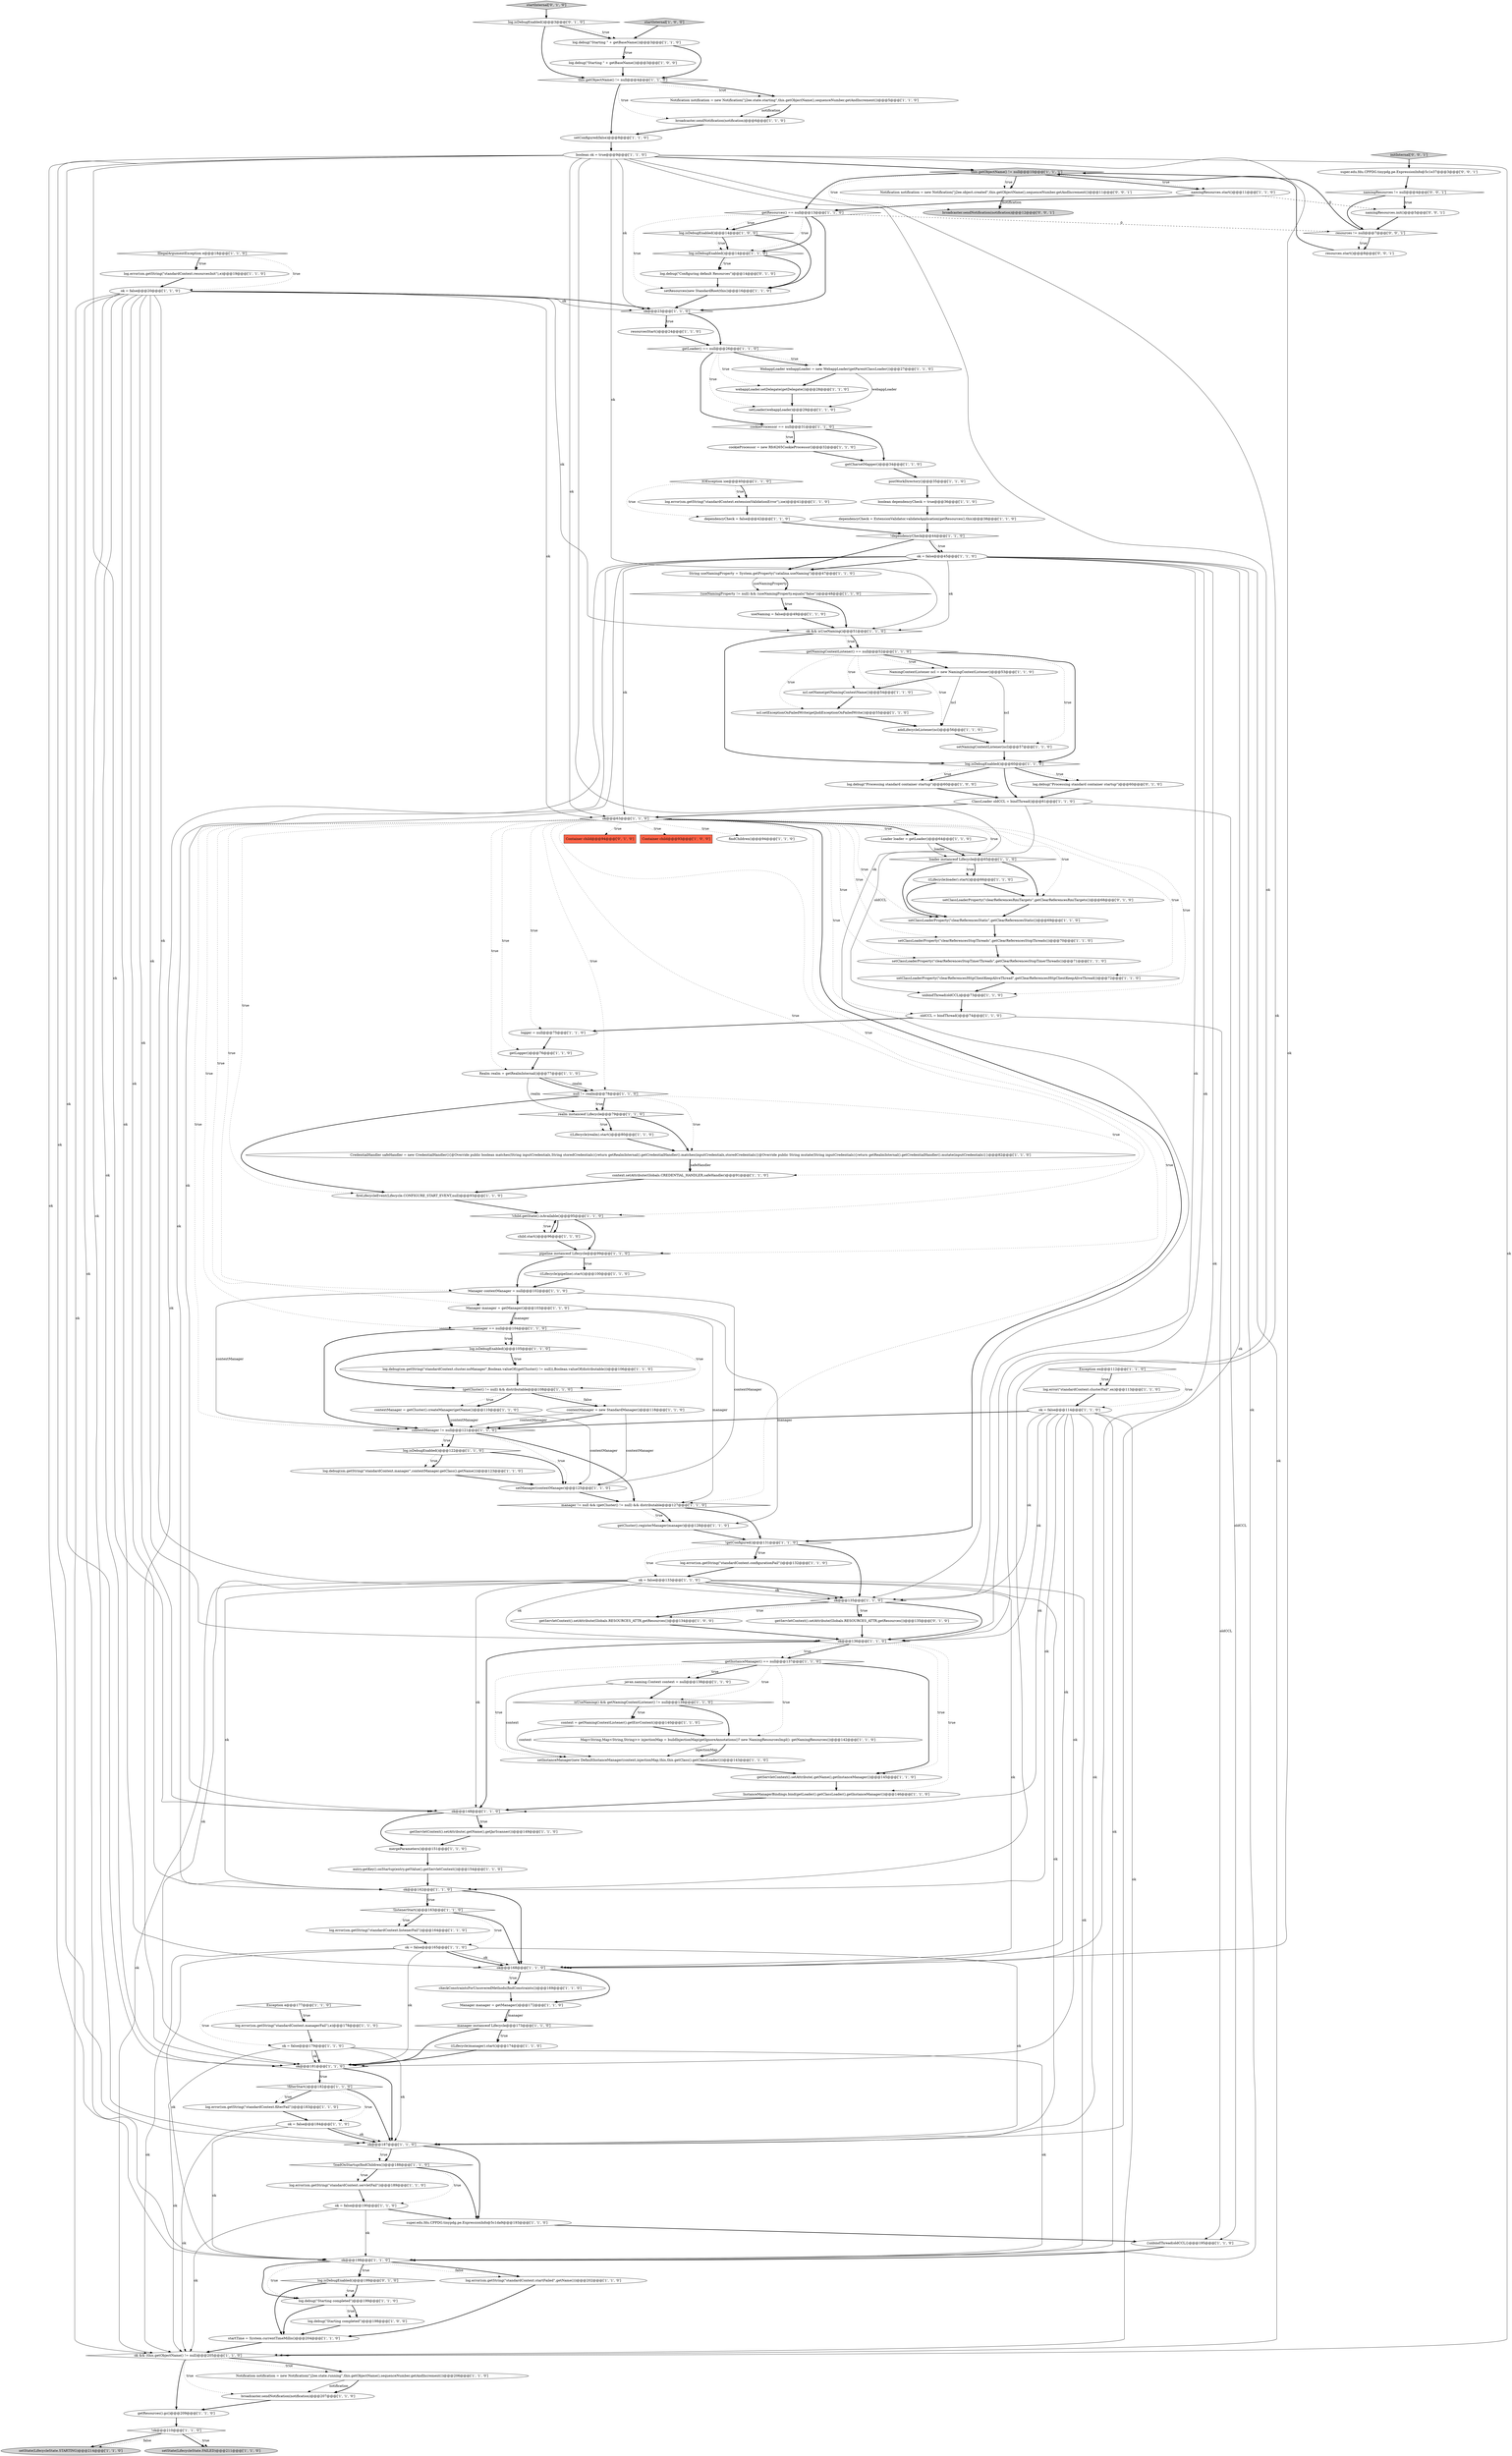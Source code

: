 digraph {
113 [style = filled, label = "loader instanceof Lifecycle@@@65@@@['1', '1', '0']", fillcolor = white, shape = diamond image = "AAA0AAABBB1BBB"];
118 [style = filled, label = "manager != null && (getCluster() != null) && distributable@@@127@@@['1', '1', '0']", fillcolor = white, shape = diamond image = "AAA0AAABBB1BBB"];
135 [style = filled, label = "log.error(sm.getString(\"standardContext.resourcesInit\"),e)@@@19@@@['1', '1', '0']", fillcolor = white, shape = ellipse image = "AAA0AAABBB1BBB"];
30 [style = filled, label = "log.error(sm.getString(\"standardContext.startFailed\",getName()))@@@202@@@['1', '1', '0']", fillcolor = white, shape = ellipse image = "AAA0AAABBB1BBB"];
62 [style = filled, label = "ok = false@@@133@@@['1', '1', '0']", fillcolor = white, shape = ellipse image = "AAA0AAABBB1BBB"];
133 [style = filled, label = "javax.naming.Context context = null@@@138@@@['1', '1', '0']", fillcolor = white, shape = ellipse image = "AAA0AAABBB1BBB"];
89 [style = filled, label = "log.isDebugEnabled()@@@105@@@['1', '1', '0']", fillcolor = white, shape = diamond image = "AAA0AAABBB1BBB"];
92 [style = filled, label = "NamingContextListener ncl = new NamingContextListener()@@@53@@@['1', '1', '0']", fillcolor = white, shape = ellipse image = "AAA0AAABBB1BBB"];
64 [style = filled, label = "Exception ex@@@112@@@['1', '1', '0']", fillcolor = white, shape = diamond image = "AAA0AAABBB1BBB"];
109 [style = filled, label = "(useNamingProperty != null) && (useNamingProperty.equals(\"false\"))@@@48@@@['1', '1', '0']", fillcolor = white, shape = diamond image = "AAA0AAABBB1BBB"];
106 [style = filled, label = "ok@@@162@@@['1', '1', '0']", fillcolor = white, shape = diamond image = "AAA0AAABBB1BBB"];
3 [style = filled, label = "log.error(sm.getString(\"standardContext.servletFail\"))@@@189@@@['1', '1', '0']", fillcolor = white, shape = ellipse image = "AAA0AAABBB1BBB"];
39 [style = filled, label = "ok@@@136@@@['1', '1', '0']", fillcolor = white, shape = diamond image = "AAA0AAABBB1BBB"];
144 [style = filled, label = "log.debug(\"Configuring default Resources\")@@@14@@@['0', '1', '0']", fillcolor = white, shape = ellipse image = "AAA0AAABBB2BBB"];
5 [style = filled, label = "child.start()@@@96@@@['1', '1', '0']", fillcolor = white, shape = ellipse image = "AAA0AAABBB1BBB"];
11 [style = filled, label = "getCluster().registerManager(manager)@@@128@@@['1', '1', '0']", fillcolor = white, shape = ellipse image = "AAA0AAABBB1BBB"];
145 [style = filled, label = "getServletContext().setAttribute(Globals.RESOURCES_ATTR,getResources())@@@135@@@['0', '1', '0']", fillcolor = white, shape = ellipse image = "AAA0AAABBB2BBB"];
121 [style = filled, label = "entry.getKey().onStartup(entry.getValue(),getServletContext())@@@154@@@['1', '1', '0']", fillcolor = white, shape = ellipse image = "AAA0AAABBB1BBB"];
138 [style = filled, label = "((Lifecycle)loader).start()@@@66@@@['1', '1', '0']", fillcolor = white, shape = ellipse image = "AAA0AAABBB1BBB"];
75 [style = filled, label = "ok = false@@@114@@@['1', '1', '0']", fillcolor = white, shape = ellipse image = "AAA0AAABBB1BBB"];
101 [style = filled, label = "logger = null@@@75@@@['1', '1', '0']", fillcolor = white, shape = ellipse image = "AAA0AAABBB1BBB"];
100 [style = filled, label = "checkConstraintsForUncoveredMethods(findConstraints())@@@169@@@['1', '1', '0']", fillcolor = white, shape = ellipse image = "AAA0AAABBB1BBB"];
35 [style = filled, label = "boolean dependencyCheck = true@@@36@@@['1', '1', '0']", fillcolor = white, shape = ellipse image = "AAA0AAABBB1BBB"];
70 [style = filled, label = "setInstanceManager(new DefaultInstanceManager(context,injectionMap,this,this.getClass().getClassLoader()))@@@143@@@['1', '1', '0']", fillcolor = white, shape = ellipse image = "AAA0AAABBB1BBB"];
107 [style = filled, label = "log.isDebugEnabled()@@@14@@@['1', '0', '0']", fillcolor = white, shape = diamond image = "AAA0AAABBB1BBB"];
4 [style = filled, label = "String useNamingProperty = System.getProperty(\"catalina.useNaming\")@@@47@@@['1', '1', '0']", fillcolor = white, shape = ellipse image = "AAA0AAABBB1BBB"];
102 [style = filled, label = "setClassLoaderProperty(\"clearReferencesStopThreads\",getClearReferencesStopThreads())@@@70@@@['1', '1', '0']", fillcolor = white, shape = ellipse image = "AAA0AAABBB1BBB"];
85 [style = filled, label = "!dependencyCheck@@@44@@@['1', '1', '0']", fillcolor = white, shape = diamond image = "AAA0AAABBB1BBB"];
17 [style = filled, label = "ok@@@135@@@['1', '1', '0']", fillcolor = white, shape = diamond image = "AAA0AAABBB1BBB"];
37 [style = filled, label = "useNaming = false@@@49@@@['1', '1', '0']", fillcolor = white, shape = ellipse image = "AAA0AAABBB1BBB"];
58 [style = filled, label = "cookieProcessor == null@@@31@@@['1', '1', '0']", fillcolor = white, shape = diamond image = "AAA0AAABBB1BBB"];
94 [style = filled, label = "log.debug(\"Starting \" + getBaseName())@@@3@@@['1', '1', '0']", fillcolor = white, shape = ellipse image = "AAA0AAABBB1BBB"];
61 [style = filled, label = "!loadOnStartup(findChildren())@@@188@@@['1', '1', '0']", fillcolor = white, shape = diamond image = "AAA0AAABBB1BBB"];
98 [style = filled, label = "getLoader() == null@@@26@@@['1', '1', '0']", fillcolor = white, shape = diamond image = "AAA0AAABBB1BBB"];
50 [style = filled, label = "fireLifecycleEvent(Lifecycle.CONFIGURE_START_EVENT,null)@@@93@@@['1', '1', '0']", fillcolor = white, shape = ellipse image = "AAA0AAABBB1BBB"];
38 [style = filled, label = "setManager(contextManager)@@@125@@@['1', '1', '0']", fillcolor = white, shape = ellipse image = "AAA0AAABBB1BBB"];
117 [style = filled, label = "log.isDebugEnabled()@@@14@@@['1', '1', '0']", fillcolor = white, shape = diamond image = "AAA0AAABBB1BBB"];
108 [style = filled, label = "Realm realm = getRealmInternal()@@@77@@@['1', '1', '0']", fillcolor = white, shape = ellipse image = "AAA0AAABBB1BBB"];
84 [style = filled, label = "getServletContext().setAttribute(.getName(),getJarScanner())@@@149@@@['1', '1', '0']", fillcolor = white, shape = ellipse image = "AAA0AAABBB1BBB"];
60 [style = filled, label = "ok = false@@@190@@@['1', '1', '0']", fillcolor = white, shape = ellipse image = "AAA0AAABBB1BBB"];
82 [style = filled, label = "log.error(sm.getString(\"standardContext.managerFail\"),e)@@@178@@@['1', '1', '0']", fillcolor = white, shape = ellipse image = "AAA0AAABBB1BBB"];
51 [style = filled, label = "Exception e@@@177@@@['1', '1', '0']", fillcolor = white, shape = diamond image = "AAA0AAABBB1BBB"];
63 [style = filled, label = "this.getObjectName() != null@@@4@@@['1', '1', '0']", fillcolor = white, shape = diamond image = "AAA0AAABBB1BBB"];
18 [style = filled, label = "ok = false@@@20@@@['1', '1', '0']", fillcolor = white, shape = ellipse image = "AAA0AAABBB1BBB"];
99 [style = filled, label = "mergeParameters()@@@151@@@['1', '1', '0']", fillcolor = white, shape = ellipse image = "AAA0AAABBB1BBB"];
43 [style = filled, label = "ok@@@198@@@['1', '1', '0']", fillcolor = white, shape = diamond image = "AAA0AAABBB1BBB"];
68 [style = filled, label = "ok@@@168@@@['1', '1', '0']", fillcolor = white, shape = diamond image = "AAA0AAABBB1BBB"];
47 [style = filled, label = "!listenerStart()@@@163@@@['1', '1', '0']", fillcolor = white, shape = diamond image = "AAA0AAABBB1BBB"];
97 [style = filled, label = "dependencyCheck = false@@@42@@@['1', '1', '0']", fillcolor = white, shape = ellipse image = "AAA0AAABBB1BBB"];
128 [style = filled, label = "WebappLoader webappLoader = new WebappLoader(getParentClassLoader())@@@27@@@['1', '1', '0']", fillcolor = white, shape = ellipse image = "AAA0AAABBB1BBB"];
19 [style = filled, label = "log.error(\"standardContext.clusterFail\",ex)@@@113@@@['1', '1', '0']", fillcolor = white, shape = ellipse image = "AAA0AAABBB1BBB"];
6 [style = filled, label = "addLifecycleListener(ncl)@@@56@@@['1', '1', '0']", fillcolor = white, shape = ellipse image = "AAA0AAABBB1BBB"];
0 [style = filled, label = "log.error(sm.getString(\"standardContext.configurationFail\"))@@@132@@@['1', '1', '0']", fillcolor = white, shape = ellipse image = "AAA0AAABBB1BBB"];
23 [style = filled, label = "!child.getState().isAvailable()@@@95@@@['1', '1', '0']", fillcolor = white, shape = diamond image = "AAA0AAABBB1BBB"];
28 [style = filled, label = "Manager manager = getManager()@@@103@@@['1', '1', '0']", fillcolor = white, shape = ellipse image = "AAA0AAABBB1BBB"];
65 [style = filled, label = "InstanceManagerBindings.bind(getLoader().getClassLoader(),getInstanceManager())@@@146@@@['1', '1', '0']", fillcolor = white, shape = ellipse image = "AAA0AAABBB1BBB"];
77 [style = filled, label = "log.debug(sm.getString(\"standardContext.cluster.noManager\",Boolean.valueOf((getCluster() != null)),Boolean.valueOf(distributable)))@@@106@@@['1', '1', '0']", fillcolor = white, shape = ellipse image = "AAA0AAABBB1BBB"];
83 [style = filled, label = "contextManager != null@@@121@@@['1', '1', '0']", fillcolor = white, shape = diamond image = "AAA0AAABBB1BBB"];
71 [style = filled, label = "namingResources.start()@@@11@@@['1', '1', '0']", fillcolor = white, shape = ellipse image = "AAA0AAABBB1BBB"];
73 [style = filled, label = "getServletContext().setAttribute(.getName(),getInstanceManager())@@@145@@@['1', '1', '0']", fillcolor = white, shape = ellipse image = "AAA0AAABBB1BBB"];
134 [style = filled, label = "setState(LifecycleState.STARTING)@@@214@@@['1', '1', '0']", fillcolor = lightgray, shape = ellipse image = "AAA0AAABBB1BBB"];
26 [style = filled, label = "log.isDebugEnabled()@@@122@@@['1', '1', '0']", fillcolor = white, shape = diamond image = "AAA0AAABBB1BBB"];
141 [style = filled, label = "setClassLoaderProperty(\"clearReferencesRmiTargets\",getClearReferencesRmiTargets())@@@68@@@['0', '1', '0']", fillcolor = white, shape = ellipse image = "AAA1AAABBB2BBB"];
90 [style = filled, label = "unbindThread(oldCCL)@@@73@@@['1', '1', '0']", fillcolor = white, shape = ellipse image = "AAA0AAABBB1BBB"];
129 [style = filled, label = "!getConfigured()@@@131@@@['1', '1', '0']", fillcolor = white, shape = diamond image = "AAA0AAABBB1BBB"];
59 [style = filled, label = "setClassLoaderProperty(\"clearReferencesStatic\",getClearReferencesStatic())@@@69@@@['1', '1', '0']", fillcolor = white, shape = ellipse image = "AAA0AAABBB1BBB"];
80 [style = filled, label = "null != realm@@@78@@@['1', '1', '0']", fillcolor = white, shape = diamond image = "AAA0AAABBB1BBB"];
34 [style = filled, label = "ok@@@181@@@['1', '1', '0']", fillcolor = white, shape = diamond image = "AAA0AAABBB1BBB"];
9 [style = filled, label = "log.debug(\"Starting completed\")@@@198@@@['1', '0', '0']", fillcolor = white, shape = ellipse image = "AAA0AAABBB1BBB"];
67 [style = filled, label = "IllegalArgumentException e@@@18@@@['1', '1', '0']", fillcolor = white, shape = diamond image = "AAA0AAABBB1BBB"];
22 [style = filled, label = "dependencyCheck = ExtensionValidator.validateApplication(getResources(),this)@@@38@@@['1', '1', '0']", fillcolor = white, shape = ellipse image = "AAA0AAABBB1BBB"];
140 [style = filled, label = "ok && (this.getObjectName() != null)@@@205@@@['1', '1', '0']", fillcolor = white, shape = diamond image = "AAA0AAABBB1BBB"];
78 [style = filled, label = "setState(LifecycleState.FAILED)@@@211@@@['1', '1', '0']", fillcolor = lightgray, shape = ellipse image = "AAA0AAABBB1BBB"];
104 [style = filled, label = "pipeline instanceof Lifecycle@@@99@@@['1', '1', '0']", fillcolor = white, shape = diamond image = "AAA0AAABBB1BBB"];
143 [style = filled, label = "Container child@@@94@@@['0', '1', '0']", fillcolor = tomato, shape = box image = "AAA0AAABBB2BBB"];
53 [style = filled, label = "context = getNamingContextListener().getEnvContext()@@@140@@@['1', '1', '0']", fillcolor = white, shape = ellipse image = "AAA0AAABBB1BBB"];
21 [style = filled, label = "oldCCL = bindThread()@@@74@@@['1', '1', '0']", fillcolor = white, shape = ellipse image = "AAA0AAABBB1BBB"];
31 [style = filled, label = "((Lifecycle)manager).start()@@@174@@@['1', '1', '0']", fillcolor = white, shape = ellipse image = "AAA0AAABBB1BBB"];
55 [style = filled, label = "log.debug(\"Starting completed\")@@@199@@@['1', '1', '0']", fillcolor = white, shape = ellipse image = "AAA0AAABBB1BBB"];
123 [style = filled, label = "ok && isUseNaming()@@@51@@@['1', '1', '0']", fillcolor = white, shape = diamond image = "AAA0AAABBB1BBB"];
56 [style = filled, label = "log.error(sm.getString(\"standardContext.extensionValidationError\"),ioe)@@@41@@@['1', '1', '0']", fillcolor = white, shape = ellipse image = "AAA0AAABBB1BBB"];
79 [style = filled, label = "postWorkDirectory()@@@35@@@['1', '1', '0']", fillcolor = white, shape = ellipse image = "AAA0AAABBB1BBB"];
52 [style = filled, label = "!ok@@@210@@@['1', '1', '0']", fillcolor = white, shape = diamond image = "AAA0AAABBB1BBB"];
12 [style = filled, label = "Loader loader = getLoader()@@@64@@@['1', '1', '0']", fillcolor = white, shape = ellipse image = "AAA0AAABBB1BBB"];
36 [style = filled, label = "!filterStart()@@@182@@@['1', '1', '0']", fillcolor = white, shape = diamond image = "AAA0AAABBB1BBB"];
69 [style = filled, label = "Container child@@@93@@@['1', '0', '0']", fillcolor = tomato, shape = box image = "AAA0AAABBB1BBB"];
116 [style = filled, label = "ClassLoader oldCCL = bindThread()@@@61@@@['1', '1', '0']", fillcolor = white, shape = ellipse image = "AAA0AAABBB1BBB"];
152 [style = filled, label = "resources.start()@@@8@@@['0', '0', '1']", fillcolor = white, shape = ellipse image = "AAA0AAABBB3BBB"];
105 [style = filled, label = "contextManager = new StandardManager()@@@118@@@['1', '1', '0']", fillcolor = white, shape = ellipse image = "AAA0AAABBB1BBB"];
25 [style = filled, label = "setClassLoaderProperty(\"clearReferencesHttpClientKeepAliveThread\",getClearReferencesHttpClientKeepAliveThread())@@@72@@@['1', '1', '0']", fillcolor = white, shape = ellipse image = "AAA0AAABBB1BBB"];
74 [style = filled, label = "ok@@@23@@@['1', '1', '0']", fillcolor = white, shape = diamond image = "AAA0AAABBB1BBB"];
112 [style = filled, label = "findChildren()@@@94@@@['1', '1', '0']", fillcolor = white, shape = ellipse image = "AAA0AAABBB1BBB"];
24 [style = filled, label = "getCharsetMapper()@@@34@@@['1', '1', '0']", fillcolor = white, shape = ellipse image = "AAA0AAABBB1BBB"];
13 [style = filled, label = "((Lifecycle)realm).start()@@@80@@@['1', '1', '0']", fillcolor = white, shape = ellipse image = "AAA0AAABBB1BBB"];
136 [style = filled, label = "((Lifecycle)pipeline).start()@@@100@@@['1', '1', '0']", fillcolor = white, shape = ellipse image = "AAA0AAABBB1BBB"];
32 [style = filled, label = "ncl.setExceptionOnFailedWrite(getJndiExceptionOnFailedWrite())@@@55@@@['1', '1', '0']", fillcolor = white, shape = ellipse image = "AAA0AAABBB1BBB"];
10 [style = filled, label = "manager == null@@@104@@@['1', '1', '0']", fillcolor = white, shape = diamond image = "AAA0AAABBB1BBB"];
96 [style = filled, label = "setClassLoaderProperty(\"clearReferencesStopTimerThreads\",getClearReferencesStopTimerThreads())@@@71@@@['1', '1', '0']", fillcolor = white, shape = ellipse image = "AAA0AAABBB1BBB"];
132 [style = filled, label = "setLoader(webappLoader)@@@29@@@['1', '1', '0']", fillcolor = white, shape = ellipse image = "AAA0AAABBB1BBB"];
131 [style = filled, label = "log.error(sm.getString(\"standardContext.listenerFail\"))@@@164@@@['1', '1', '0']", fillcolor = white, shape = ellipse image = "AAA0AAABBB1BBB"];
87 [style = filled, label = "ok = false@@@45@@@['1', '1', '0']", fillcolor = white, shape = ellipse image = "AAA0AAABBB1BBB"];
7 [style = filled, label = "realm instanceof Lifecycle@@@79@@@['1', '1', '0']", fillcolor = white, shape = diamond image = "AAA0AAABBB1BBB"];
149 [style = filled, label = "resources != null@@@7@@@['0', '0', '1']", fillcolor = white, shape = diamond image = "AAA0AAABBB3BBB"];
148 [style = filled, label = "startInternal['0', '1', '0']", fillcolor = lightgray, shape = diamond image = "AAA0AAABBB2BBB"];
57 [style = filled, label = "startInternal['1', '0', '0']", fillcolor = lightgray, shape = diamond image = "AAA0AAABBB1BBB"];
122 [style = filled, label = "getResources() == null@@@13@@@['1', '1', '0']", fillcolor = white, shape = diamond image = "AAA0AAABBB1BBB"];
45 [style = filled, label = "Manager contextManager = null@@@102@@@['1', '1', '0']", fillcolor = white, shape = ellipse image = "AAA0AAABBB1BBB"];
150 [style = filled, label = "super.edu.fdu.CPPDG.tinypdg.pe.ExpressionInfo@5c1e37@@@3@@@['0', '0', '1']", fillcolor = white, shape = ellipse image = "AAA0AAABBB3BBB"];
33 [style = filled, label = "log.debug(\"Starting \" + getBaseName())@@@3@@@['1', '0', '0']", fillcolor = white, shape = ellipse image = "AAA0AAABBB1BBB"];
76 [style = filled, label = "{unbindThread(oldCCL)}@@@195@@@['1', '1', '0']", fillcolor = white, shape = ellipse image = "AAA0AAABBB1BBB"];
91 [style = filled, label = "log.error(sm.getString(\"standardContext.filterFail\"))@@@183@@@['1', '1', '0']", fillcolor = white, shape = ellipse image = "AAA0AAABBB1BBB"];
156 [style = filled, label = "namingResources != null@@@4@@@['0', '0', '1']", fillcolor = white, shape = diamond image = "AAA0AAABBB3BBB"];
119 [style = filled, label = "CredentialHandler safeHandler = new CredentialHandler(){@Override public boolean matches(String inputCredentials,String storedCredentials){return getRealmInternal().getCredentialHandler().matches(inputCredentials,storedCredentials)}@Override public String mutate(String inputCredentials){return getRealmInternal().getCredentialHandler().mutate(inputCredentials)}}@@@82@@@['1', '1', '0']", fillcolor = white, shape = ellipse image = "AAA0AAABBB1BBB"];
81 [style = filled, label = "ok = false@@@184@@@['1', '1', '0']", fillcolor = white, shape = ellipse image = "AAA0AAABBB1BBB"];
46 [style = filled, label = "webappLoader.setDelegate(getDelegate())@@@28@@@['1', '1', '0']", fillcolor = white, shape = ellipse image = "AAA0AAABBB1BBB"];
114 [style = filled, label = "ncl.setName(getNamingContextName())@@@54@@@['1', '1', '0']", fillcolor = white, shape = ellipse image = "AAA0AAABBB1BBB"];
14 [style = filled, label = "boolean ok = true@@@9@@@['1', '1', '0']", fillcolor = white, shape = ellipse image = "AAA0AAABBB1BBB"];
120 [style = filled, label = "startTime = System.currentTimeMillis()@@@204@@@['1', '1', '0']", fillcolor = white, shape = ellipse image = "AAA0AAABBB1BBB"];
137 [style = filled, label = "super.edu.fdu.CPPDG.tinypdg.pe.ExpressionInfo@5c1da9@@@193@@@['1', '1', '0']", fillcolor = white, shape = ellipse image = "AAA0AAABBB1BBB"];
54 [style = filled, label = "setNamingContextListener(ncl)@@@57@@@['1', '1', '0']", fillcolor = white, shape = ellipse image = "AAA0AAABBB1BBB"];
1 [style = filled, label = "broadcaster.sendNotification(notification)@@@6@@@['1', '1', '0']", fillcolor = white, shape = ellipse image = "AAA0AAABBB1BBB"];
41 [style = filled, label = "IOException ioe@@@40@@@['1', '1', '0']", fillcolor = white, shape = diamond image = "AAA0AAABBB1BBB"];
155 [style = filled, label = "namingResources.init()@@@5@@@['0', '0', '1']", fillcolor = white, shape = ellipse image = "AAA0AAABBB3BBB"];
154 [style = filled, label = "initInternal['0', '0', '1']", fillcolor = lightgray, shape = diamond image = "AAA0AAABBB3BBB"];
20 [style = filled, label = "setConfigured(false)@@@8@@@['1', '1', '0']", fillcolor = white, shape = ellipse image = "AAA0AAABBB1BBB"];
15 [style = filled, label = "cookieProcessor = new Rfc6265CookieProcessor()@@@32@@@['1', '1', '0']", fillcolor = white, shape = ellipse image = "AAA0AAABBB1BBB"];
49 [style = filled, label = "getInstanceManager() == null@@@137@@@['1', '1', '0']", fillcolor = white, shape = diamond image = "AAA0AAABBB1BBB"];
66 [style = filled, label = "broadcaster.sendNotification(notification)@@@207@@@['1', '1', '0']", fillcolor = white, shape = ellipse image = "AAA0AAABBB1BBB"];
29 [style = filled, label = "(getCluster() != null) && distributable@@@108@@@['1', '1', '0']", fillcolor = white, shape = diamond image = "AAA0AAABBB1BBB"];
16 [style = filled, label = "getNamingContextListener() == null@@@52@@@['1', '1', '0']", fillcolor = white, shape = diamond image = "AAA0AAABBB1BBB"];
125 [style = filled, label = "ok = false@@@165@@@['1', '1', '0']", fillcolor = white, shape = ellipse image = "AAA0AAABBB1BBB"];
40 [style = filled, label = "getResources().gc()@@@209@@@['1', '1', '0']", fillcolor = white, shape = ellipse image = "AAA0AAABBB1BBB"];
146 [style = filled, label = "log.debug(\"Processing standard container startup\")@@@60@@@['0', '1', '0']", fillcolor = white, shape = ellipse image = "AAA0AAABBB2BBB"];
126 [style = filled, label = "ok@@@148@@@['1', '1', '0']", fillcolor = white, shape = diamond image = "AAA0AAABBB1BBB"];
142 [style = filled, label = "log.isDebugEnabled()@@@199@@@['0', '1', '0']", fillcolor = white, shape = diamond image = "AAA0AAABBB2BBB"];
153 [style = filled, label = "Notification notification = new Notification(\"j2ee.object.created\",this.getObjectName(),sequenceNumber.getAndIncrement())@@@11@@@['0', '0', '1']", fillcolor = white, shape = ellipse image = "AAA0AAABBB3BBB"];
124 [style = filled, label = "setResources(new StandardRoot(this))@@@16@@@['1', '1', '0']", fillcolor = white, shape = ellipse image = "AAA0AAABBB1BBB"];
48 [style = filled, label = "getLogger()@@@76@@@['1', '1', '0']", fillcolor = white, shape = ellipse image = "AAA0AAABBB1BBB"];
72 [style = filled, label = "ok@@@187@@@['1', '1', '0']", fillcolor = white, shape = diamond image = "AAA0AAABBB1BBB"];
95 [style = filled, label = "log.debug(\"Processing standard container startup\")@@@60@@@['1', '0', '0']", fillcolor = white, shape = ellipse image = "AAA0AAABBB1BBB"];
88 [style = filled, label = "Manager manager = getManager()@@@172@@@['1', '1', '0']", fillcolor = white, shape = ellipse image = "AAA0AAABBB1BBB"];
139 [style = filled, label = "Map<String,Map<String,String>> injectionMap = buildInjectionMap(getIgnoreAnnotations()? new NamingResourcesImpl(): getNamingResources())@@@142@@@['1', '1', '0']", fillcolor = white, shape = ellipse image = "AAA0AAABBB1BBB"];
103 [style = filled, label = "ok = false@@@179@@@['1', '1', '0']", fillcolor = white, shape = ellipse image = "AAA0AAABBB1BBB"];
127 [style = filled, label = "Notification notification = new Notification(\"j2ee.state.running\",this.getObjectName(),sequenceNumber.getAndIncrement())@@@206@@@['1', '1', '0']", fillcolor = white, shape = ellipse image = "AAA0AAABBB1BBB"];
2 [style = filled, label = "this.getObjectName() != null@@@10@@@['1', '1', '1']", fillcolor = lightgray, shape = diamond image = "AAA0AAABBB1BBB"];
27 [style = filled, label = "Notification notification = new Notification(\"j2ee.state.starting\",this.getObjectName(),sequenceNumber.getAndIncrement())@@@5@@@['1', '1', '0']", fillcolor = white, shape = ellipse image = "AAA0AAABBB1BBB"];
44 [style = filled, label = "resourcesStart()@@@24@@@['1', '1', '0']", fillcolor = white, shape = ellipse image = "AAA0AAABBB1BBB"];
110 [style = filled, label = "log.isDebugEnabled()@@@60@@@['1', '1', '0']", fillcolor = white, shape = diamond image = "AAA0AAABBB1BBB"];
86 [style = filled, label = "log.debug(sm.getString(\"standardContext.manager\",contextManager.getClass().getName()))@@@123@@@['1', '1', '0']", fillcolor = white, shape = ellipse image = "AAA0AAABBB1BBB"];
115 [style = filled, label = "manager instanceof Lifecycle@@@173@@@['1', '1', '0']", fillcolor = white, shape = diamond image = "AAA0AAABBB1BBB"];
111 [style = filled, label = "context.setAttribute(Globals.CREDENTIAL_HANDLER,safeHandler)@@@91@@@['1', '1', '0']", fillcolor = white, shape = ellipse image = "AAA0AAABBB1BBB"];
147 [style = filled, label = "log.isDebugEnabled()@@@3@@@['0', '1', '0']", fillcolor = white, shape = diamond image = "AAA0AAABBB2BBB"];
151 [style = filled, label = "broadcaster.sendNotification(notification)@@@12@@@['0', '0', '1']", fillcolor = lightgray, shape = ellipse image = "AAA0AAABBB3BBB"];
42 [style = filled, label = "contextManager = getCluster().createManager(getName())@@@110@@@['1', '1', '0']", fillcolor = white, shape = ellipse image = "AAA0AAABBB1BBB"];
93 [style = filled, label = "ok@@@63@@@['1', '1', '0']", fillcolor = white, shape = diamond image = "AAA0AAABBB1BBB"];
130 [style = filled, label = "isUseNaming() && getNamingContextListener() != null@@@139@@@['1', '1', '0']", fillcolor = white, shape = diamond image = "AAA0AAABBB1BBB"];
8 [style = filled, label = "getServletContext().setAttribute(Globals.RESOURCES_ATTR,getResources())@@@134@@@['1', '0', '0']", fillcolor = white, shape = ellipse image = "AAA0AAABBB1BBB"];
18->74 [style = bold, label=""];
36->72 [style = bold, label=""];
93->118 [style = dotted, label="true"];
141->59 [style = bold, label=""];
42->83 [style = solid, label="contextManager"];
29->105 [style = bold, label=""];
103->34 [style = solid, label="ok"];
54->110 [style = bold, label=""];
93->80 [style = dotted, label="true"];
63->1 [style = dotted, label="true"];
93->50 [style = dotted, label="true"];
93->101 [style = dotted, label="true"];
57->94 [style = bold, label=""];
86->38 [style = bold, label=""];
140->66 [style = dotted, label="true"];
104->136 [style = bold, label=""];
65->126 [style = bold, label=""];
113->141 [style = bold, label=""];
58->24 [style = bold, label=""];
51->82 [style = bold, label=""];
138->59 [style = bold, label=""];
83->26 [style = dotted, label="true"];
87->123 [style = solid, label="ok"];
49->130 [style = dotted, label="true"];
53->70 [style = solid, label="context"];
93->129 [style = bold, label=""];
138->141 [style = bold, label=""];
62->68 [style = solid, label="ok"];
98->128 [style = dotted, label="true"];
40->52 [style = bold, label=""];
43->142 [style = bold, label=""];
130->53 [style = dotted, label="true"];
10->83 [style = bold, label=""];
72->137 [style = bold, label=""];
83->118 [style = bold, label=""];
60->140 [style = solid, label="ok"];
91->81 [style = bold, label=""];
4->109 [style = solid, label="useNamingProperty"];
39->126 [style = bold, label=""];
21->101 [style = bold, label=""];
23->5 [style = bold, label=""];
87->93 [style = solid, label="ok"];
62->72 [style = solid, label="ok"];
93->96 [style = dotted, label="true"];
29->42 [style = dotted, label="true"];
110->95 [style = bold, label=""];
26->86 [style = dotted, label="true"];
80->111 [style = dotted, label="true"];
122->117 [style = dotted, label="true"];
153->151 [style = solid, label="notification"];
87->68 [style = solid, label="ok"];
64->19 [style = dotted, label="true"];
156->155 [style = bold, label=""];
39->49 [style = bold, label=""];
93->12 [style = dotted, label="true"];
45->83 [style = solid, label="contextManager"];
93->21 [style = dotted, label="true"];
125->34 [style = solid, label="ok"];
102->96 [style = bold, label=""];
18->17 [style = solid, label="ok"];
105->38 [style = solid, label="contextManager"];
109->37 [style = dotted, label="true"];
116->76 [style = solid, label="oldCCL"];
41->97 [style = dotted, label="true"];
15->24 [style = bold, label=""];
103->140 [style = solid, label="ok"];
14->68 [style = solid, label="ok"];
7->119 [style = bold, label=""];
43->30 [style = dotted, label="false"];
17->8 [style = dotted, label="true"];
131->125 [style = bold, label=""];
87->4 [style = bold, label=""];
14->2 [style = bold, label=""];
122->74 [style = bold, label=""];
62->106 [style = solid, label="ok"];
147->94 [style = bold, label=""];
34->36 [style = dotted, label="true"];
16->92 [style = dotted, label="true"];
59->102 [style = bold, label=""];
71->122 [style = bold, label=""];
122->117 [style = bold, label=""];
115->31 [style = dotted, label="true"];
93->143 [style = dotted, label="true"];
44->98 [style = bold, label=""];
43->55 [style = bold, label=""];
123->16 [style = dotted, label="true"];
14->126 [style = solid, label="ok"];
67->135 [style = dotted, label="true"];
39->73 [style = dotted, label="true"];
16->92 [style = bold, label=""];
14->43 [style = solid, label="ok"];
2->153 [style = bold, label=""];
92->54 [style = solid, label="ncl"];
93->59 [style = dotted, label="true"];
12->113 [style = bold, label=""];
120->140 [style = bold, label=""];
109->123 [style = bold, label=""];
27->1 [style = solid, label="notification"];
55->120 [style = bold, label=""];
115->34 [style = bold, label=""];
1->20 [style = bold, label=""];
135->18 [style = bold, label=""];
20->14 [style = bold, label=""];
13->119 [style = bold, label=""];
47->131 [style = bold, label=""];
39->65 [style = dotted, label="true"];
18->126 [style = solid, label="ok"];
127->66 [style = solid, label="notification"];
101->48 [style = bold, label=""];
82->103 [style = bold, label=""];
18->140 [style = solid, label="ok"];
74->44 [style = dotted, label="true"];
110->116 [style = bold, label=""];
39->49 [style = dotted, label="true"];
17->8 [style = bold, label=""];
140->127 [style = dotted, label="true"];
146->116 [style = bold, label=""];
110->146 [style = dotted, label="true"];
106->47 [style = dotted, label="true"];
29->105 [style = dotted, label="false"];
68->100 [style = bold, label=""];
14->140 [style = solid, label="ok"];
100->88 [style = bold, label=""];
31->34 [style = bold, label=""];
62->43 [style = solid, label="ok"];
2->153 [style = dotted, label="true"];
125->68 [style = solid, label="ok"];
66->40 [style = bold, label=""];
104->136 [style = dotted, label="true"];
81->72 [style = solid, label="ok"];
79->35 [style = bold, label=""];
85->87 [style = dotted, label="true"];
152->2 [style = bold, label=""];
18->93 [style = solid, label="ok"];
106->47 [style = bold, label=""];
18->123 [style = solid, label="ok"];
18->34 [style = solid, label="ok"];
92->6 [style = solid, label="ncl"];
144->124 [style = bold, label=""];
0->62 [style = bold, label=""];
68->100 [style = dotted, label="true"];
61->137 [style = bold, label=""];
103->34 [style = bold, label=""];
55->9 [style = dotted, label="true"];
119->111 [style = bold, label=""];
26->86 [style = bold, label=""];
17->145 [style = bold, label=""];
28->10 [style = bold, label=""];
94->33 [style = dotted, label="true"];
123->110 [style = bold, label=""];
103->43 [style = solid, label="ok"];
147->63 [style = bold, label=""];
126->84 [style = bold, label=""];
122->124 [style = dotted, label="true"];
63->20 [style = bold, label=""];
63->27 [style = dotted, label="true"];
60->43 [style = solid, label="ok"];
85->4 [style = bold, label=""];
92->114 [style = bold, label=""];
81->43 [style = solid, label="ok"];
80->7 [style = dotted, label="true"];
93->104 [style = dotted, label="true"];
32->6 [style = bold, label=""];
129->17 [style = bold, label=""];
50->23 [style = bold, label=""];
116->90 [style = solid, label="oldCCL"];
62->17 [style = solid, label="ok"];
49->133 [style = bold, label=""];
75->140 [style = solid, label="ok"];
149->152 [style = dotted, label="true"];
110->146 [style = bold, label=""];
87->17 [style = solid, label="ok"];
110->95 [style = dotted, label="true"];
16->110 [style = bold, label=""];
58->15 [style = bold, label=""];
118->11 [style = dotted, label="true"];
85->87 [style = bold, label=""];
64->19 [style = bold, label=""];
133->70 [style = solid, label="context"];
70->73 [style = bold, label=""];
34->72 [style = bold, label=""];
10->29 [style = dotted, label="true"];
10->89 [style = dotted, label="true"];
21->76 [style = solid, label="oldCCL"];
107->117 [style = dotted, label="true"];
93->28 [style = dotted, label="true"];
27->1 [style = bold, label=""];
87->34 [style = solid, label="ok"];
68->88 [style = bold, label=""];
47->125 [style = dotted, label="true"];
108->7 [style = solid, label="realm"];
52->78 [style = bold, label=""];
67->18 [style = dotted, label="true"];
140->127 [style = bold, label=""];
16->114 [style = dotted, label="true"];
124->74 [style = bold, label=""];
80->7 [style = bold, label=""];
74->98 [style = bold, label=""];
113->138 [style = bold, label=""];
18->72 [style = solid, label="ok"];
48->108 [style = bold, label=""];
42->83 [style = bold, label=""];
26->38 [style = bold, label=""];
62->17 [style = bold, label=""];
11->129 [style = bold, label=""];
123->16 [style = bold, label=""];
24->79 [style = bold, label=""];
104->45 [style = bold, label=""];
60->137 [style = bold, label=""];
18->39 [style = solid, label="ok"];
93->25 [style = dotted, label="true"];
42->38 [style = solid, label="contextManager"];
16->6 [style = dotted, label="true"];
126->84 [style = dotted, label="true"];
7->13 [style = bold, label=""];
18->106 [style = solid, label="ok"];
128->132 [style = solid, label="webappLoader"];
17->39 [style = bold, label=""];
72->61 [style = bold, label=""];
35->22 [style = bold, label=""];
155->149 [style = bold, label=""];
98->46 [style = dotted, label="true"];
14->106 [style = solid, label="ok"];
23->104 [style = bold, label=""];
75->34 [style = solid, label="ok"];
154->150 [style = bold, label=""];
22->85 [style = bold, label=""];
55->9 [style = bold, label=""];
3->60 [style = bold, label=""];
36->81 [style = dotted, label="true"];
72->61 [style = dotted, label="true"];
47->131 [style = dotted, label="true"];
17->145 [style = dotted, label="true"];
12->113 [style = solid, label="loader"];
118->129 [style = bold, label=""];
96->25 [style = bold, label=""];
107->124 [style = bold, label=""];
16->32 [style = dotted, label="true"];
109->37 [style = bold, label=""];
89->77 [style = dotted, label="true"];
142->55 [style = bold, label=""];
76->43 [style = bold, label=""];
52->134 [style = bold, label=""];
93->23 [style = dotted, label="true"];
61->60 [style = dotted, label="true"];
30->120 [style = bold, label=""];
118->11 [style = bold, label=""];
62->126 [style = solid, label="ok"];
149->152 [style = bold, label=""];
34->36 [style = bold, label=""];
132->58 [style = bold, label=""];
127->66 [style = bold, label=""];
71->155 [style = dashed, label="0"];
75->106 [style = solid, label="ok"];
64->75 [style = dotted, label="true"];
52->78 [style = dotted, label="true"];
62->34 [style = solid, label="ok"];
62->140 [style = solid, label="ok"];
148->147 [style = bold, label=""];
89->77 [style = bold, label=""];
98->132 [style = dotted, label="true"];
81->72 [style = bold, label=""];
87->72 [style = solid, label="ok"];
73->65 [style = bold, label=""];
156->155 [style = dotted, label="true"];
18->43 [style = solid, label="ok"];
43->30 [style = bold, label=""];
117->144 [style = dotted, label="true"];
43->142 [style = dotted, label="true"];
94->33 [style = bold, label=""];
74->44 [style = bold, label=""];
61->3 [style = bold, label=""];
117->144 [style = bold, label=""];
113->59 [style = bold, label=""];
98->128 [style = bold, label=""];
29->42 [style = bold, label=""];
93->102 [style = dotted, label="true"];
75->72 [style = solid, label="ok"];
49->139 [style = dotted, label="true"];
49->70 [style = dotted, label="true"];
115->31 [style = bold, label=""];
75->68 [style = solid, label="ok"];
14->74 [style = solid, label="ok"];
75->83 [style = bold, label=""];
147->94 [style = dotted, label="true"];
153->151 [style = bold, label=""];
28->11 [style = solid, label="manager"];
14->123 [style = solid, label="ok"];
93->112 [style = dotted, label="true"];
63->27 [style = bold, label=""];
61->3 [style = dotted, label="true"];
14->39 [style = solid, label="ok"];
149->2 [style = bold, label=""];
93->69 [style = dotted, label="true"];
108->80 [style = solid, label="realm"];
108->80 [style = bold, label=""];
142->120 [style = bold, label=""];
88->115 [style = bold, label=""];
142->55 [style = dotted, label="true"];
83->38 [style = dotted, label="true"];
67->135 [style = bold, label=""];
87->39 [style = solid, label="ok"];
150->156 [style = bold, label=""];
14->72 [style = solid, label="ok"];
77->29 [style = bold, label=""];
41->56 [style = dotted, label="true"];
33->63 [style = bold, label=""];
14->17 [style = solid, label="ok"];
75->39 [style = solid, label="ok"];
114->32 [style = bold, label=""];
46->132 [style = bold, label=""];
145->39 [style = bold, label=""];
93->45 [style = dotted, label="true"];
129->62 [style = dotted, label="true"];
8->39 [style = bold, label=""];
125->140 [style = solid, label="ok"];
122->107 [style = bold, label=""];
2->71 [style = bold, label=""];
75->17 [style = solid, label="ok"];
88->115 [style = solid, label="manager"];
90->21 [style = bold, label=""];
25->90 [style = bold, label=""];
94->63 [style = bold, label=""];
9->120 [style = bold, label=""];
47->68 [style = bold, label=""];
52->134 [style = dotted, label="false"];
16->54 [style = dotted, label="true"];
28->10 [style = solid, label="manager"];
14->34 [style = solid, label="ok"];
105->83 [style = bold, label=""];
117->124 [style = bold, label=""];
75->43 [style = solid, label="ok"];
122->107 [style = dotted, label="true"];
80->50 [style = bold, label=""];
18->74 [style = solid, label="ok"];
7->13 [style = dotted, label="true"];
121->106 [style = bold, label=""];
93->10 [style = dotted, label="true"];
156->149 [style = bold, label=""];
45->28 [style = bold, label=""];
28->118 [style = solid, label="manager"];
19->75 [style = bold, label=""];
107->117 [style = bold, label=""];
75->126 [style = solid, label="ok"];
129->0 [style = bold, label=""];
6->54 [style = bold, label=""];
43->55 [style = dotted, label="true"];
49->73 [style = bold, label=""];
51->103 [style = dotted, label="true"];
93->141 [style = dotted, label="true"];
10->89 [style = bold, label=""];
18->68 [style = solid, label="ok"];
2->122 [style = bold, label=""];
133->130 [style = bold, label=""];
93->108 [style = dotted, label="true"];
137->76 [style = bold, label=""];
105->83 [style = solid, label="contextManager"];
129->0 [style = dotted, label="true"];
103->72 [style = solid, label="ok"];
95->116 [style = bold, label=""];
84->99 [style = bold, label=""];
37->123 [style = bold, label=""];
125->43 [style = solid, label="ok"];
119->111 [style = solid, label="safeHandler"];
62->39 [style = solid, label="ok"];
38->118 [style = bold, label=""];
23->5 [style = dotted, label="true"];
81->140 [style = solid, label="ok"];
87->126 [style = solid, label="ok"];
136->45 [style = bold, label=""];
45->38 [style = solid, label="contextManager"];
93->90 [style = dotted, label="true"];
139->70 [style = solid, label="injectionMap"];
2->71 [style = dotted, label="true"];
130->139 [style = bold, label=""];
128->46 [style = bold, label=""];
139->70 [style = bold, label=""];
122->149 [style = dashed, label="0"];
58->15 [style = dotted, label="true"];
113->138 [style = dotted, label="true"];
98->58 [style = bold, label=""];
36->91 [style = bold, label=""];
83->26 [style = bold, label=""];
56->97 [style = bold, label=""];
87->43 [style = solid, label="ok"];
116->93 [style = bold, label=""];
125->72 [style = solid, label="ok"];
2->151 [style = dotted, label="true"];
126->99 [style = bold, label=""];
36->91 [style = dotted, label="true"];
106->68 [style = bold, label=""];
130->53 [style = bold, label=""];
111->50 [style = bold, label=""];
140->40 [style = bold, label=""];
41->56 [style = bold, label=""];
87->140 [style = solid, label="ok"];
49->133 [style = dotted, label="true"];
125->68 [style = bold, label=""];
51->82 [style = dotted, label="true"];
93->12 [style = bold, label=""];
87->106 [style = solid, label="ok"];
5->23 [style = bold, label=""];
53->139 [style = bold, label=""];
4->109 [style = bold, label=""];
99->121 [style = bold, label=""];
93->83 [style = dotted, label="true"];
14->93 [style = solid, label="ok"];
97->85 [style = bold, label=""];
5->104 [style = bold, label=""];
93->113 [style = dotted, label="true"];
93->48 [style = dotted, label="true"];
80->119 [style = dotted, label="true"];
89->29 [style = bold, label=""];
}
